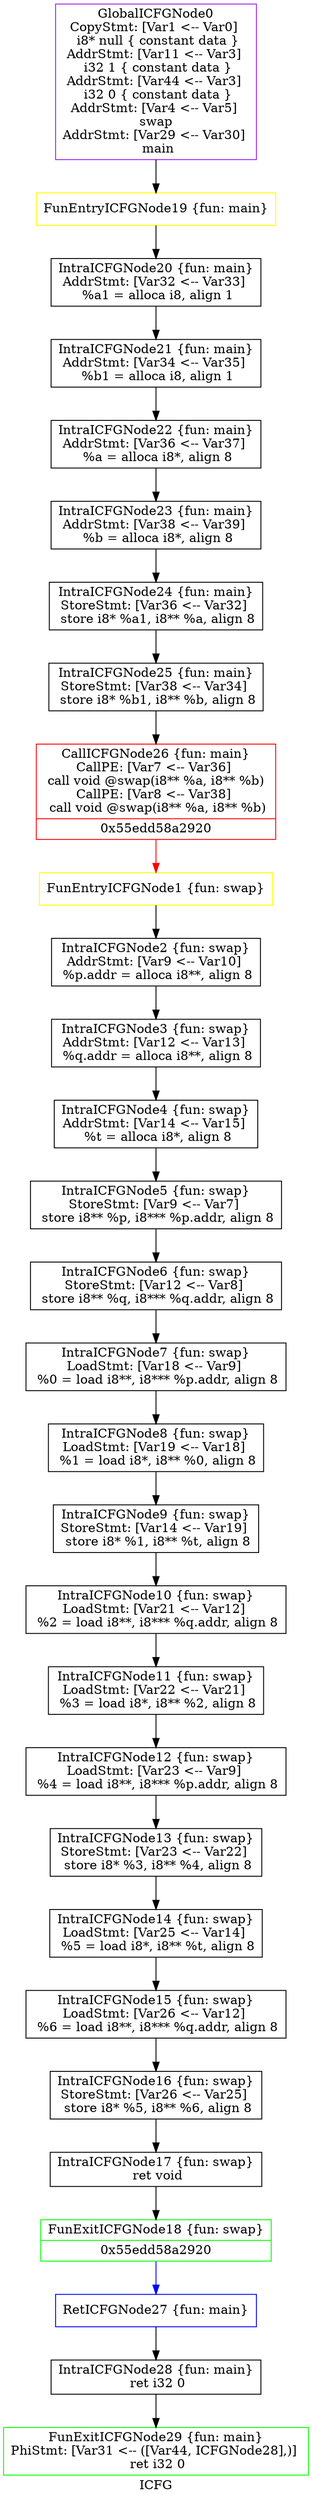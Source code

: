 digraph "ICFG" {
	label="ICFG";

	Node0x55edd58aaad0 [shape=record,color=green,label="{FunExitICFGNode29 \{fun: main\}\nPhiStmt: [Var31 \<-- ([Var44, ICFGNode28],)]  \n   ret i32 0 }"];
	Node0x55edd58a8a60 [shape=record,color=black,label="{IntraICFGNode12 \{fun: swap\}\nLoadStmt: [Var23 \<-- Var9]  \n   %4 = load i8**, i8*** %p.addr, align 8 }"];
	Node0x55edd58a8a60 -> Node0x55edd58a8c50[style=solid];
	Node0x55edd58a8870 [shape=record,color=black,label="{IntraICFGNode11 \{fun: swap\}\nLoadStmt: [Var22 \<-- Var21]  \n   %3 = load i8*, i8** %2, align 8 }"];
	Node0x55edd58a8870 -> Node0x55edd58a8a60[style=solid];
	Node0x55edd58a8680 [shape=record,color=black,label="{IntraICFGNode10 \{fun: swap\}\nLoadStmt: [Var21 \<-- Var12]  \n   %2 = load i8**, i8*** %q.addr, align 8 }"];
	Node0x55edd58a8680 -> Node0x55edd58a8870[style=solid];
	Node0x55edd58a8490 [shape=record,color=black,label="{IntraICFGNode9 \{fun: swap\}\nStoreStmt: [Var14 \<-- Var19]  \n   store i8* %1, i8** %t, align 8 }"];
	Node0x55edd58a8490 -> Node0x55edd58a8680[style=solid];
	Node0x55edd58a82a0 [shape=record,color=black,label="{IntraICFGNode8 \{fun: swap\}\nLoadStmt: [Var19 \<-- Var18]  \n   %1 = load i8*, i8** %0, align 8 }"];
	Node0x55edd58a82a0 -> Node0x55edd58a8490[style=solid];
	Node0x55edd58a80b0 [shape=record,color=black,label="{IntraICFGNode7 \{fun: swap\}\nLoadStmt: [Var18 \<-- Var9]  \n   %0 = load i8**, i8*** %p.addr, align 8 }"];
	Node0x55edd58a80b0 -> Node0x55edd58a82a0[style=solid];
	Node0x55edd58a7ec0 [shape=record,color=black,label="{IntraICFGNode6 \{fun: swap\}\nStoreStmt: [Var12 \<-- Var8]  \n   store i8** %q, i8*** %q.addr, align 8 }"];
	Node0x55edd58a7ec0 -> Node0x55edd58a80b0[style=solid];
	Node0x55edd58a7cd0 [shape=record,color=black,label="{IntraICFGNode5 \{fun: swap\}\nStoreStmt: [Var9 \<-- Var7]  \n   store i8** %p, i8*** %p.addr, align 8 }"];
	Node0x55edd58a7cd0 -> Node0x55edd58a7ec0[style=solid];
	Node0x55edd58a7ae0 [shape=record,color=black,label="{IntraICFGNode4 \{fun: swap\}\nAddrStmt: [Var14 \<-- Var15]  \n   %t = alloca i8*, align 8 }"];
	Node0x55edd58a7ae0 -> Node0x55edd58a7cd0[style=solid];
	Node0x55edd58a78f0 [shape=record,color=black,label="{IntraICFGNode3 \{fun: swap\}\nAddrStmt: [Var12 \<-- Var13]  \n   %q.addr = alloca i8**, align 8 }"];
	Node0x55edd58a78f0 -> Node0x55edd58a7ae0[style=solid];
	Node0x55edd58a2a70 [shape=record,color=black,label="{IntraICFGNode2 \{fun: swap\}\nAddrStmt: [Var9 \<-- Var10]  \n   %p.addr = alloca i8**, align 8 }"];
	Node0x55edd58a2a70 -> Node0x55edd58a78f0[style=solid];
	Node0x55edd589f1a0 [shape=record,color=yellow,label="{FunEntryICFGNode1 \{fun: swap\}}"];
	Node0x55edd589f1a0 -> Node0x55edd58a2a70[style=solid];
	Node0x55edd58a6250 [shape=record,color=purple,label="{GlobalICFGNode0\nCopyStmt: [Var1 \<-- Var0]  \n i8* null \{ constant data \}\nAddrStmt: [Var11 \<-- Var3]  \n i32 1 \{ constant data \}\nAddrStmt: [Var44 \<-- Var3]  \n i32 0 \{ constant data \}\nAddrStmt: [Var4 \<-- Var5]  \n swap \nAddrStmt: [Var29 \<-- Var30]  \n main }"];
	Node0x55edd58a6250 -> Node0x55edd589f3a0[style=solid];
	Node0x55edd58a8c50 [shape=record,color=black,label="{IntraICFGNode13 \{fun: swap\}\nStoreStmt: [Var23 \<-- Var22]  \n   store i8* %3, i8** %4, align 8 }"];
	Node0x55edd58a8c50 -> Node0x55edd58a8f30[style=solid];
	Node0x55edd58a8f30 [shape=record,color=black,label="{IntraICFGNode14 \{fun: swap\}\nLoadStmt: [Var25 \<-- Var14]  \n   %5 = load i8*, i8** %t, align 8 }"];
	Node0x55edd58a8f30 -> Node0x55edd58a9120[style=solid];
	Node0x55edd58a9120 [shape=record,color=black,label="{IntraICFGNode15 \{fun: swap\}\nLoadStmt: [Var26 \<-- Var12]  \n   %6 = load i8**, i8*** %q.addr, align 8 }"];
	Node0x55edd58a9120 -> Node0x55edd58a94f0[style=solid];
	Node0x55edd58a94f0 [shape=record,color=black,label="{IntraICFGNode16 \{fun: swap\}\nStoreStmt: [Var26 \<-- Var25]  \n   store i8* %5, i8** %6, align 8 }"];
	Node0x55edd58a94f0 -> Node0x55edd58a96e0[style=solid];
	Node0x55edd58a96e0 [shape=record,color=black,label="{IntraICFGNode17 \{fun: swap\}\n   ret void }"];
	Node0x55edd58a96e0 -> Node0x55edd58a98d0[style=solid];
	Node0x55edd58a98d0 [shape=record,color=green,label="{FunExitICFGNode18 \{fun: swap\}|{<s0>0x55edd58a2920}}"];
	Node0x55edd58a98d0:s0 -> Node0x55edd589e6c0[style=solid,color=blue];
	Node0x55edd589f3a0 [shape=record,color=yellow,label="{FunEntryICFGNode19 \{fun: main\}}"];
	Node0x55edd589f3a0 -> Node0x55edd58a9b00[style=solid];
	Node0x55edd58a9b00 [shape=record,color=black,label="{IntraICFGNode20 \{fun: main\}\nAddrStmt: [Var32 \<-- Var33]  \n   %a1 = alloca i8, align 1 }"];
	Node0x55edd58a9b00 -> Node0x55edd58a9cd0[style=solid];
	Node0x55edd58a9cd0 [shape=record,color=black,label="{IntraICFGNode21 \{fun: main\}\nAddrStmt: [Var34 \<-- Var35]  \n   %b1 = alloca i8, align 1 }"];
	Node0x55edd58a9cd0 -> Node0x55edd58a9ea0[style=solid];
	Node0x55edd58a9ea0 [shape=record,color=black,label="{IntraICFGNode22 \{fun: main\}\nAddrStmt: [Var36 \<-- Var37]  \n   %a = alloca i8*, align 8 }"];
	Node0x55edd58a9ea0 -> Node0x55edd58aa070[style=solid];
	Node0x55edd58aa070 [shape=record,color=black,label="{IntraICFGNode23 \{fun: main\}\nAddrStmt: [Var38 \<-- Var39]  \n   %b = alloca i8*, align 8 }"];
	Node0x55edd58aa070 -> Node0x55edd58aa240[style=solid];
	Node0x55edd58aa240 [shape=record,color=black,label="{IntraICFGNode24 \{fun: main\}\nStoreStmt: [Var36 \<-- Var32]  \n   store i8* %a1, i8** %a, align 8 }"];
	Node0x55edd58aa240 -> Node0x55edd58aa410[style=solid];
	Node0x55edd58aa410 [shape=record,color=black,label="{IntraICFGNode25 \{fun: main\}\nStoreStmt: [Var38 \<-- Var34]  \n   store i8* %b1, i8** %b, align 8 }"];
	Node0x55edd58aa410 -> Node0x55edd58a9400[style=solid];
	Node0x55edd58a9400 [shape=record,color=red,label="{CallICFGNode26 \{fun: main\}\nCallPE: [Var7 \<-- Var36]  \n   call void @swap(i8** %a, i8** %b) \nCallPE: [Var8 \<-- Var38]  \n   call void @swap(i8** %a, i8** %b) |{<s0>0x55edd58a2920}}"];
	Node0x55edd58a9400:s0 -> Node0x55edd589f1a0[style=solid,color=red];
	Node0x55edd589e6c0 [shape=record,color=blue,label="{RetICFGNode27 \{fun: main\}}"];
	Node0x55edd589e6c0 -> Node0x55edd58aa900[style=solid];
	Node0x55edd58aa900 [shape=record,color=black,label="{IntraICFGNode28 \{fun: main\}\n   ret i32 0 }"];
	Node0x55edd58aa900 -> Node0x55edd58aaad0[style=solid];
}

